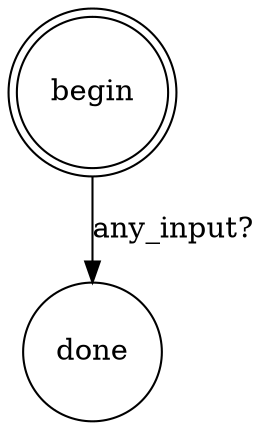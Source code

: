 digraph {
  "done" [ shape = circle ]; 
  "begin" [ shape = doublecircle ]; 
  "begin" -> "done" [ label = "any_input?" ];
}
